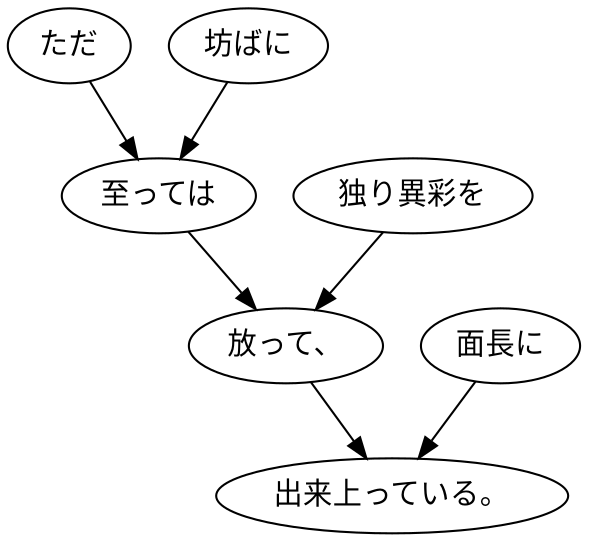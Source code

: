 digraph graph6597 {
	node0 [label="ただ"];
	node1 [label="坊ばに"];
	node2 [label="至っては"];
	node3 [label="独り異彩を"];
	node4 [label="放って、"];
	node5 [label="面長に"];
	node6 [label="出来上っている。"];
	node0 -> node2;
	node1 -> node2;
	node2 -> node4;
	node3 -> node4;
	node4 -> node6;
	node5 -> node6;
}
